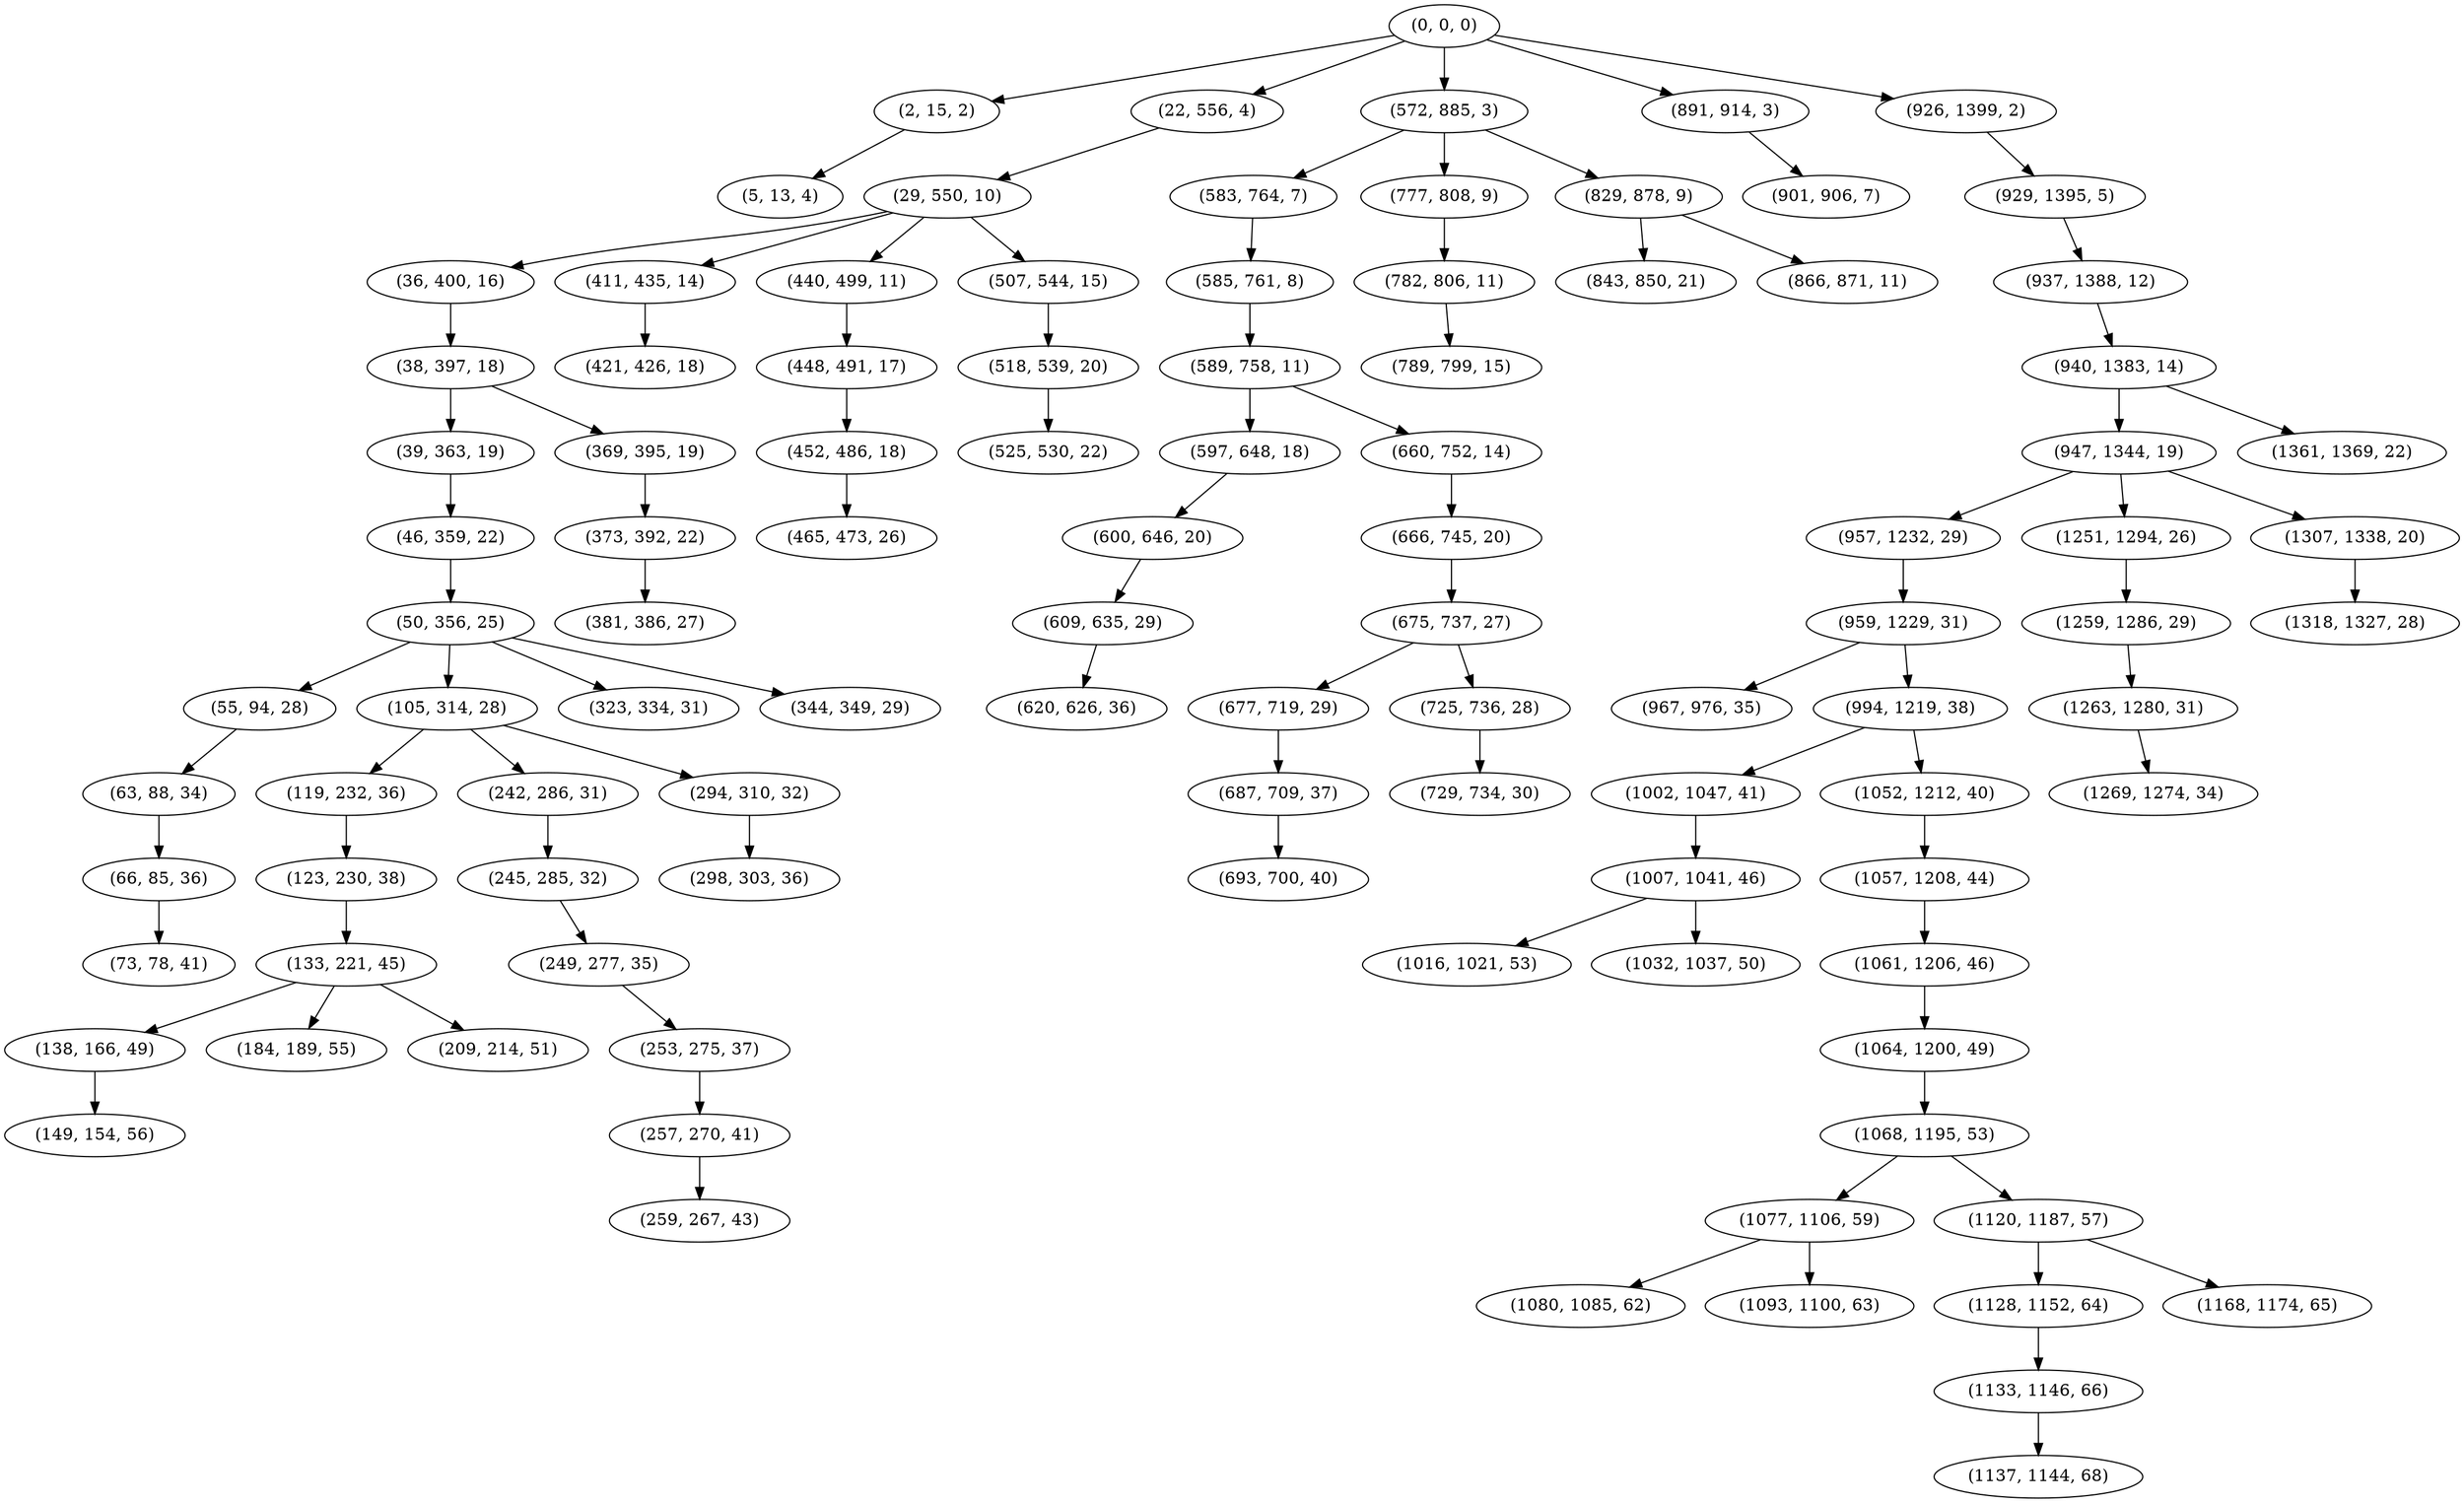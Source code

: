 digraph tree {
    "(0, 0, 0)";
    "(2, 15, 2)";
    "(5, 13, 4)";
    "(22, 556, 4)";
    "(29, 550, 10)";
    "(36, 400, 16)";
    "(38, 397, 18)";
    "(39, 363, 19)";
    "(46, 359, 22)";
    "(50, 356, 25)";
    "(55, 94, 28)";
    "(63, 88, 34)";
    "(66, 85, 36)";
    "(73, 78, 41)";
    "(105, 314, 28)";
    "(119, 232, 36)";
    "(123, 230, 38)";
    "(133, 221, 45)";
    "(138, 166, 49)";
    "(149, 154, 56)";
    "(184, 189, 55)";
    "(209, 214, 51)";
    "(242, 286, 31)";
    "(245, 285, 32)";
    "(249, 277, 35)";
    "(253, 275, 37)";
    "(257, 270, 41)";
    "(259, 267, 43)";
    "(294, 310, 32)";
    "(298, 303, 36)";
    "(323, 334, 31)";
    "(344, 349, 29)";
    "(369, 395, 19)";
    "(373, 392, 22)";
    "(381, 386, 27)";
    "(411, 435, 14)";
    "(421, 426, 18)";
    "(440, 499, 11)";
    "(448, 491, 17)";
    "(452, 486, 18)";
    "(465, 473, 26)";
    "(507, 544, 15)";
    "(518, 539, 20)";
    "(525, 530, 22)";
    "(572, 885, 3)";
    "(583, 764, 7)";
    "(585, 761, 8)";
    "(589, 758, 11)";
    "(597, 648, 18)";
    "(600, 646, 20)";
    "(609, 635, 29)";
    "(620, 626, 36)";
    "(660, 752, 14)";
    "(666, 745, 20)";
    "(675, 737, 27)";
    "(677, 719, 29)";
    "(687, 709, 37)";
    "(693, 700, 40)";
    "(725, 736, 28)";
    "(729, 734, 30)";
    "(777, 808, 9)";
    "(782, 806, 11)";
    "(789, 799, 15)";
    "(829, 878, 9)";
    "(843, 850, 21)";
    "(866, 871, 11)";
    "(891, 914, 3)";
    "(901, 906, 7)";
    "(926, 1399, 2)";
    "(929, 1395, 5)";
    "(937, 1388, 12)";
    "(940, 1383, 14)";
    "(947, 1344, 19)";
    "(957, 1232, 29)";
    "(959, 1229, 31)";
    "(967, 976, 35)";
    "(994, 1219, 38)";
    "(1002, 1047, 41)";
    "(1007, 1041, 46)";
    "(1016, 1021, 53)";
    "(1032, 1037, 50)";
    "(1052, 1212, 40)";
    "(1057, 1208, 44)";
    "(1061, 1206, 46)";
    "(1064, 1200, 49)";
    "(1068, 1195, 53)";
    "(1077, 1106, 59)";
    "(1080, 1085, 62)";
    "(1093, 1100, 63)";
    "(1120, 1187, 57)";
    "(1128, 1152, 64)";
    "(1133, 1146, 66)";
    "(1137, 1144, 68)";
    "(1168, 1174, 65)";
    "(1251, 1294, 26)";
    "(1259, 1286, 29)";
    "(1263, 1280, 31)";
    "(1269, 1274, 34)";
    "(1307, 1338, 20)";
    "(1318, 1327, 28)";
    "(1361, 1369, 22)";
    "(0, 0, 0)" -> "(2, 15, 2)";
    "(0, 0, 0)" -> "(22, 556, 4)";
    "(0, 0, 0)" -> "(572, 885, 3)";
    "(0, 0, 0)" -> "(891, 914, 3)";
    "(0, 0, 0)" -> "(926, 1399, 2)";
    "(2, 15, 2)" -> "(5, 13, 4)";
    "(22, 556, 4)" -> "(29, 550, 10)";
    "(29, 550, 10)" -> "(36, 400, 16)";
    "(29, 550, 10)" -> "(411, 435, 14)";
    "(29, 550, 10)" -> "(440, 499, 11)";
    "(29, 550, 10)" -> "(507, 544, 15)";
    "(36, 400, 16)" -> "(38, 397, 18)";
    "(38, 397, 18)" -> "(39, 363, 19)";
    "(38, 397, 18)" -> "(369, 395, 19)";
    "(39, 363, 19)" -> "(46, 359, 22)";
    "(46, 359, 22)" -> "(50, 356, 25)";
    "(50, 356, 25)" -> "(55, 94, 28)";
    "(50, 356, 25)" -> "(105, 314, 28)";
    "(50, 356, 25)" -> "(323, 334, 31)";
    "(50, 356, 25)" -> "(344, 349, 29)";
    "(55, 94, 28)" -> "(63, 88, 34)";
    "(63, 88, 34)" -> "(66, 85, 36)";
    "(66, 85, 36)" -> "(73, 78, 41)";
    "(105, 314, 28)" -> "(119, 232, 36)";
    "(105, 314, 28)" -> "(242, 286, 31)";
    "(105, 314, 28)" -> "(294, 310, 32)";
    "(119, 232, 36)" -> "(123, 230, 38)";
    "(123, 230, 38)" -> "(133, 221, 45)";
    "(133, 221, 45)" -> "(138, 166, 49)";
    "(133, 221, 45)" -> "(184, 189, 55)";
    "(133, 221, 45)" -> "(209, 214, 51)";
    "(138, 166, 49)" -> "(149, 154, 56)";
    "(242, 286, 31)" -> "(245, 285, 32)";
    "(245, 285, 32)" -> "(249, 277, 35)";
    "(249, 277, 35)" -> "(253, 275, 37)";
    "(253, 275, 37)" -> "(257, 270, 41)";
    "(257, 270, 41)" -> "(259, 267, 43)";
    "(294, 310, 32)" -> "(298, 303, 36)";
    "(369, 395, 19)" -> "(373, 392, 22)";
    "(373, 392, 22)" -> "(381, 386, 27)";
    "(411, 435, 14)" -> "(421, 426, 18)";
    "(440, 499, 11)" -> "(448, 491, 17)";
    "(448, 491, 17)" -> "(452, 486, 18)";
    "(452, 486, 18)" -> "(465, 473, 26)";
    "(507, 544, 15)" -> "(518, 539, 20)";
    "(518, 539, 20)" -> "(525, 530, 22)";
    "(572, 885, 3)" -> "(583, 764, 7)";
    "(572, 885, 3)" -> "(777, 808, 9)";
    "(572, 885, 3)" -> "(829, 878, 9)";
    "(583, 764, 7)" -> "(585, 761, 8)";
    "(585, 761, 8)" -> "(589, 758, 11)";
    "(589, 758, 11)" -> "(597, 648, 18)";
    "(589, 758, 11)" -> "(660, 752, 14)";
    "(597, 648, 18)" -> "(600, 646, 20)";
    "(600, 646, 20)" -> "(609, 635, 29)";
    "(609, 635, 29)" -> "(620, 626, 36)";
    "(660, 752, 14)" -> "(666, 745, 20)";
    "(666, 745, 20)" -> "(675, 737, 27)";
    "(675, 737, 27)" -> "(677, 719, 29)";
    "(675, 737, 27)" -> "(725, 736, 28)";
    "(677, 719, 29)" -> "(687, 709, 37)";
    "(687, 709, 37)" -> "(693, 700, 40)";
    "(725, 736, 28)" -> "(729, 734, 30)";
    "(777, 808, 9)" -> "(782, 806, 11)";
    "(782, 806, 11)" -> "(789, 799, 15)";
    "(829, 878, 9)" -> "(843, 850, 21)";
    "(829, 878, 9)" -> "(866, 871, 11)";
    "(891, 914, 3)" -> "(901, 906, 7)";
    "(926, 1399, 2)" -> "(929, 1395, 5)";
    "(929, 1395, 5)" -> "(937, 1388, 12)";
    "(937, 1388, 12)" -> "(940, 1383, 14)";
    "(940, 1383, 14)" -> "(947, 1344, 19)";
    "(940, 1383, 14)" -> "(1361, 1369, 22)";
    "(947, 1344, 19)" -> "(957, 1232, 29)";
    "(947, 1344, 19)" -> "(1251, 1294, 26)";
    "(947, 1344, 19)" -> "(1307, 1338, 20)";
    "(957, 1232, 29)" -> "(959, 1229, 31)";
    "(959, 1229, 31)" -> "(967, 976, 35)";
    "(959, 1229, 31)" -> "(994, 1219, 38)";
    "(994, 1219, 38)" -> "(1002, 1047, 41)";
    "(994, 1219, 38)" -> "(1052, 1212, 40)";
    "(1002, 1047, 41)" -> "(1007, 1041, 46)";
    "(1007, 1041, 46)" -> "(1016, 1021, 53)";
    "(1007, 1041, 46)" -> "(1032, 1037, 50)";
    "(1052, 1212, 40)" -> "(1057, 1208, 44)";
    "(1057, 1208, 44)" -> "(1061, 1206, 46)";
    "(1061, 1206, 46)" -> "(1064, 1200, 49)";
    "(1064, 1200, 49)" -> "(1068, 1195, 53)";
    "(1068, 1195, 53)" -> "(1077, 1106, 59)";
    "(1068, 1195, 53)" -> "(1120, 1187, 57)";
    "(1077, 1106, 59)" -> "(1080, 1085, 62)";
    "(1077, 1106, 59)" -> "(1093, 1100, 63)";
    "(1120, 1187, 57)" -> "(1128, 1152, 64)";
    "(1120, 1187, 57)" -> "(1168, 1174, 65)";
    "(1128, 1152, 64)" -> "(1133, 1146, 66)";
    "(1133, 1146, 66)" -> "(1137, 1144, 68)";
    "(1251, 1294, 26)" -> "(1259, 1286, 29)";
    "(1259, 1286, 29)" -> "(1263, 1280, 31)";
    "(1263, 1280, 31)" -> "(1269, 1274, 34)";
    "(1307, 1338, 20)" -> "(1318, 1327, 28)";
}
